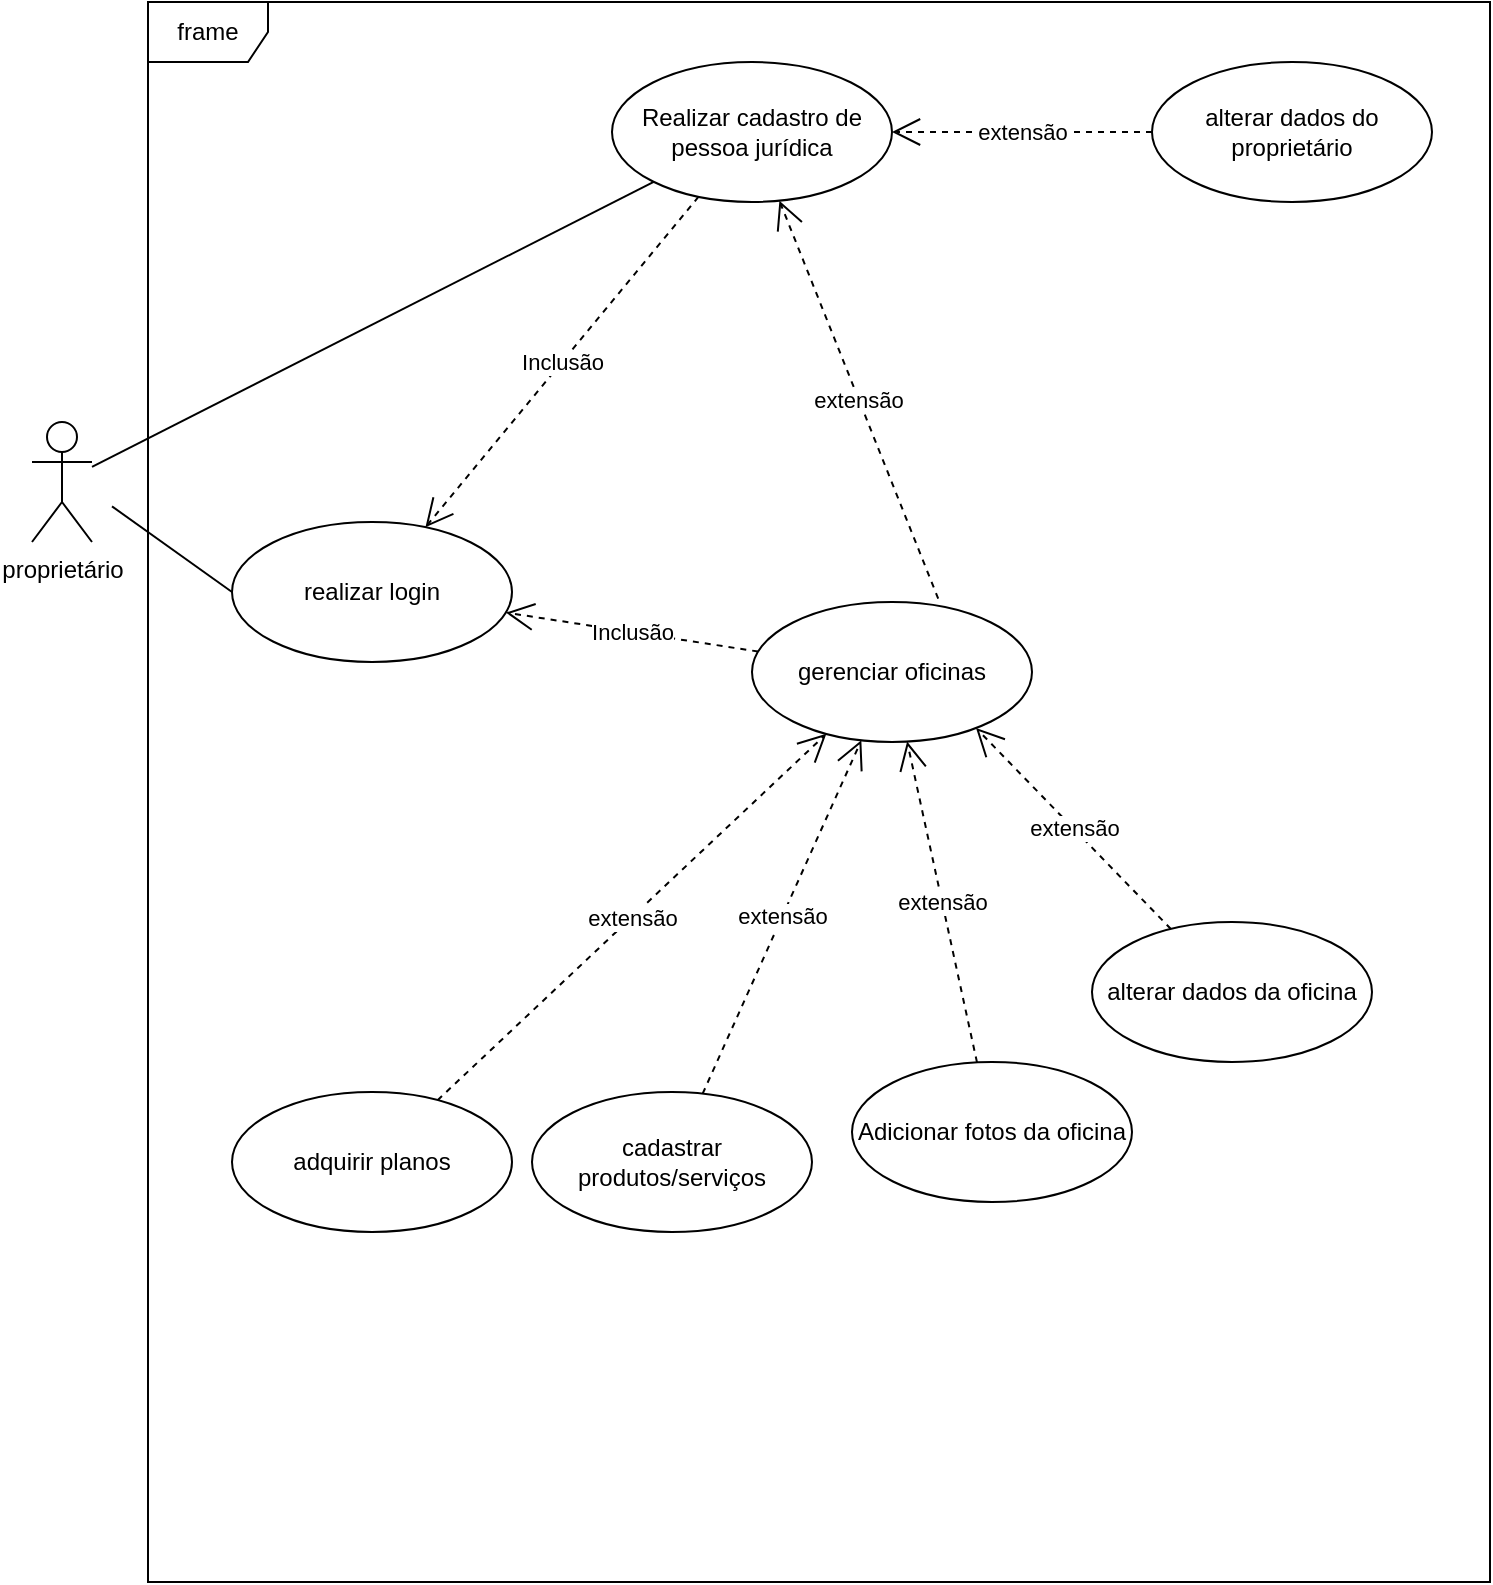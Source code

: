 <mxfile version="19.0.1" type="device"><diagram id="6OKfJ8AC7EBM2cU8KZSr" name="Page-1"><mxGraphModel dx="868" dy="482" grid="1" gridSize="10" guides="1" tooltips="1" connect="1" arrows="1" fold="1" page="1" pageScale="1" pageWidth="827" pageHeight="1169" math="0" shadow="0"><root><mxCell id="0"/><mxCell id="1" parent="0"/><mxCell id="Kkfa9Lr3cTD0und-ByRf-1" value="frame" style="shape=umlFrame;whiteSpace=wrap;html=1;" parent="1" vertex="1"><mxGeometry x="78" y="40" width="671" height="790" as="geometry"/></mxCell><mxCell id="Kkfa9Lr3cTD0und-ByRf-2" value="proprietário" style="shape=umlActor;verticalLabelPosition=bottom;verticalAlign=top;html=1;" parent="1" vertex="1"><mxGeometry x="20" y="250" width="30" height="60" as="geometry"/></mxCell><mxCell id="Kkfa9Lr3cTD0und-ByRf-4" value="gerenciar oficinas" style="ellipse;whiteSpace=wrap;html=1;" parent="1" vertex="1"><mxGeometry x="380" y="340" width="140" height="70" as="geometry"/></mxCell><mxCell id="Kkfa9Lr3cTD0und-ByRf-5" value="alterar dados do proprietário" style="ellipse;whiteSpace=wrap;html=1;" parent="1" vertex="1"><mxGeometry x="580" y="70" width="140" height="70" as="geometry"/></mxCell><mxCell id="Kkfa9Lr3cTD0und-ByRf-8" value="alterar dados da oficina" style="ellipse;whiteSpace=wrap;html=1;" parent="1" vertex="1"><mxGeometry x="550" y="500" width="140" height="70" as="geometry"/></mxCell><mxCell id="Kkfa9Lr3cTD0und-ByRf-9" value="adquirir planos" style="ellipse;whiteSpace=wrap;html=1;" parent="1" vertex="1"><mxGeometry x="120" y="585" width="140" height="70" as="geometry"/></mxCell><mxCell id="Kkfa9Lr3cTD0und-ByRf-10" value="cadastrar produtos/serviços" style="ellipse;whiteSpace=wrap;html=1;" parent="1" vertex="1"><mxGeometry x="270" y="585" width="140" height="70" as="geometry"/></mxCell><mxCell id="Kkfa9Lr3cTD0und-ByRf-11" value="Adicionar fotos da oficina" style="ellipse;whiteSpace=wrap;html=1;" parent="1" vertex="1"><mxGeometry x="430" y="570" width="140" height="70" as="geometry"/></mxCell><mxCell id="Kkfa9Lr3cTD0und-ByRf-21" value="Realizar cadastro de pessoa jurídica" style="ellipse;whiteSpace=wrap;html=1;" parent="1" vertex="1"><mxGeometry x="310" y="70" width="140" height="70" as="geometry"/></mxCell><mxCell id="Kkfa9Lr3cTD0und-ByRf-22" value="" style="endArrow=none;html=1;rounded=0;" parent="1" source="Kkfa9Lr3cTD0und-ByRf-2" target="Kkfa9Lr3cTD0und-ByRf-21" edge="1"><mxGeometry relative="1" as="geometry"><mxPoint x="450" y="330" as="sourcePoint"/><mxPoint x="610" y="330" as="targetPoint"/></mxGeometry></mxCell><mxCell id="Kkfa9Lr3cTD0und-ByRf-23" value="extensão" style="endArrow=open;endSize=12;dashed=1;html=1;rounded=0;exitX=0.665;exitY=-0.024;exitDx=0;exitDy=0;exitPerimeter=0;" parent="1" source="Kkfa9Lr3cTD0und-ByRf-4" target="Kkfa9Lr3cTD0und-ByRf-21" edge="1"><mxGeometry width="160" relative="1" as="geometry"><mxPoint x="464.54" y="449.893" as="sourcePoint"/><mxPoint x="445.428" y="570.105" as="targetPoint"/></mxGeometry></mxCell><mxCell id="Kkfa9Lr3cTD0und-ByRf-24" value="extensão" style="endArrow=open;endSize=12;dashed=1;html=1;rounded=0;" parent="1" source="Kkfa9Lr3cTD0und-ByRf-5" target="Kkfa9Lr3cTD0und-ByRf-21" edge="1"><mxGeometry width="160" relative="1" as="geometry"><mxPoint x="464.54" y="449.893" as="sourcePoint"/><mxPoint x="445.428" y="570.105" as="targetPoint"/></mxGeometry></mxCell><mxCell id="Kkfa9Lr3cTD0und-ByRf-26" value="extensão" style="endArrow=open;endSize=12;dashed=1;html=1;rounded=0;" parent="1" source="Kkfa9Lr3cTD0und-ByRf-10" target="Kkfa9Lr3cTD0und-ByRf-4" edge="1"><mxGeometry width="160" relative="1" as="geometry"><mxPoint x="464.54" y="449.893" as="sourcePoint"/><mxPoint x="445.428" y="570.105" as="targetPoint"/></mxGeometry></mxCell><mxCell id="Kkfa9Lr3cTD0und-ByRf-27" value="extensão" style="endArrow=open;endSize=12;dashed=1;html=1;rounded=0;" parent="1" source="Kkfa9Lr3cTD0und-ByRf-11" target="Kkfa9Lr3cTD0und-ByRf-4" edge="1"><mxGeometry width="160" relative="1" as="geometry"><mxPoint x="464.54" y="449.893" as="sourcePoint"/><mxPoint x="445.428" y="570.105" as="targetPoint"/></mxGeometry></mxCell><mxCell id="Kkfa9Lr3cTD0und-ByRf-28" value="extensão" style="endArrow=open;endSize=12;dashed=1;html=1;rounded=0;" parent="1" source="Kkfa9Lr3cTD0und-ByRf-9" target="Kkfa9Lr3cTD0und-ByRf-4" edge="1"><mxGeometry width="160" relative="1" as="geometry"><mxPoint x="464.54" y="449.893" as="sourcePoint"/><mxPoint x="445.428" y="570.105" as="targetPoint"/></mxGeometry></mxCell><mxCell id="Kkfa9Lr3cTD0und-ByRf-29" value="extensão" style="endArrow=open;endSize=12;dashed=1;html=1;rounded=0;entryX=0.8;entryY=0.9;entryDx=0;entryDy=0;entryPerimeter=0;" parent="1" source="Kkfa9Lr3cTD0und-ByRf-8" target="Kkfa9Lr3cTD0und-ByRf-4" edge="1"><mxGeometry width="160" relative="1" as="geometry"><mxPoint x="464.54" y="449.893" as="sourcePoint"/><mxPoint x="445.428" y="570.105" as="targetPoint"/></mxGeometry></mxCell><mxCell id="ZtXEK1SPR9IqgeZfw3TQ-2" value="Inclusão" style="endArrow=open;endSize=12;dashed=1;html=1;rounded=0;" parent="1" source="Kkfa9Lr3cTD0und-ByRf-4" target="ZtXEK1SPR9IqgeZfw3TQ-4" edge="1"><mxGeometry width="160" relative="1" as="geometry"><mxPoint x="360" y="350" as="sourcePoint"/><mxPoint x="290" y="300" as="targetPoint"/></mxGeometry></mxCell><mxCell id="ZtXEK1SPR9IqgeZfw3TQ-3" value="" style="endArrow=none;html=1;rounded=0;entryX=0;entryY=0.5;entryDx=0;entryDy=0;" parent="1" target="ZtXEK1SPR9IqgeZfw3TQ-4" edge="1"><mxGeometry relative="1" as="geometry"><mxPoint x="60" y="292.177" as="sourcePoint"/><mxPoint x="191.828" y="269.797" as="targetPoint"/></mxGeometry></mxCell><mxCell id="ZtXEK1SPR9IqgeZfw3TQ-4" value="realizar login" style="ellipse;whiteSpace=wrap;html=1;" parent="1" vertex="1"><mxGeometry x="120" y="300" width="140" height="70" as="geometry"/></mxCell><mxCell id="ZtXEK1SPR9IqgeZfw3TQ-5" value="Inclusão" style="endArrow=open;endSize=12;dashed=1;html=1;rounded=0;" parent="1" source="Kkfa9Lr3cTD0und-ByRf-21" target="ZtXEK1SPR9IqgeZfw3TQ-4" edge="1"><mxGeometry width="160" relative="1" as="geometry"><mxPoint x="392.962" y="374.927" as="sourcePoint"/><mxPoint x="266.905" y="355.293" as="targetPoint"/></mxGeometry></mxCell></root></mxGraphModel></diagram></mxfile>